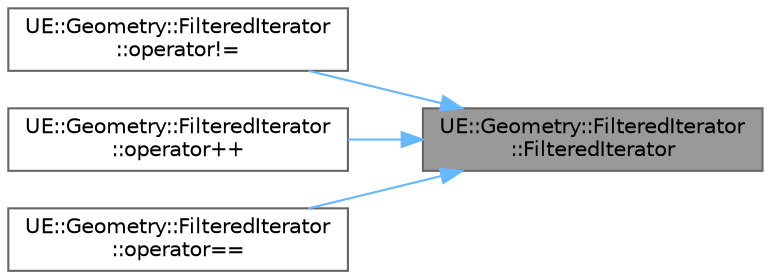 digraph "UE::Geometry::FilteredIterator::FilteredIterator"
{
 // INTERACTIVE_SVG=YES
 // LATEX_PDF_SIZE
  bgcolor="transparent";
  edge [fontname=Helvetica,fontsize=10,labelfontname=Helvetica,labelfontsize=10];
  node [fontname=Helvetica,fontsize=10,shape=box,height=0.2,width=0.4];
  rankdir="RL";
  Node1 [id="Node000001",label="UE::Geometry::FilteredIterator\l::FilteredIterator",height=0.2,width=0.4,color="gray40", fillcolor="grey60", style="filled", fontcolor="black",tooltip=" "];
  Node1 -> Node2 [id="edge1_Node000001_Node000002",dir="back",color="steelblue1",style="solid",tooltip=" "];
  Node2 [id="Node000002",label="UE::Geometry::FilteredIterator\l::operator!=",height=0.2,width=0.4,color="grey40", fillcolor="white", style="filled",URL="$d4/d5a/classUE_1_1Geometry_1_1FilteredIterator.html#aff730837a95abecc9d7ae40131c692e3",tooltip=" "];
  Node1 -> Node3 [id="edge2_Node000001_Node000003",dir="back",color="steelblue1",style="solid",tooltip=" "];
  Node3 [id="Node000003",label="UE::Geometry::FilteredIterator\l::operator++",height=0.2,width=0.4,color="grey40", fillcolor="white", style="filled",URL="$d4/d5a/classUE_1_1Geometry_1_1FilteredIterator.html#afa06bed13e89c752424e6c74ac58c729",tooltip=" "];
  Node1 -> Node4 [id="edge3_Node000001_Node000004",dir="back",color="steelblue1",style="solid",tooltip=" "];
  Node4 [id="Node000004",label="UE::Geometry::FilteredIterator\l::operator==",height=0.2,width=0.4,color="grey40", fillcolor="white", style="filled",URL="$d4/d5a/classUE_1_1Geometry_1_1FilteredIterator.html#a6a4b818cba9b394fad063d2085074557",tooltip=" "];
}
